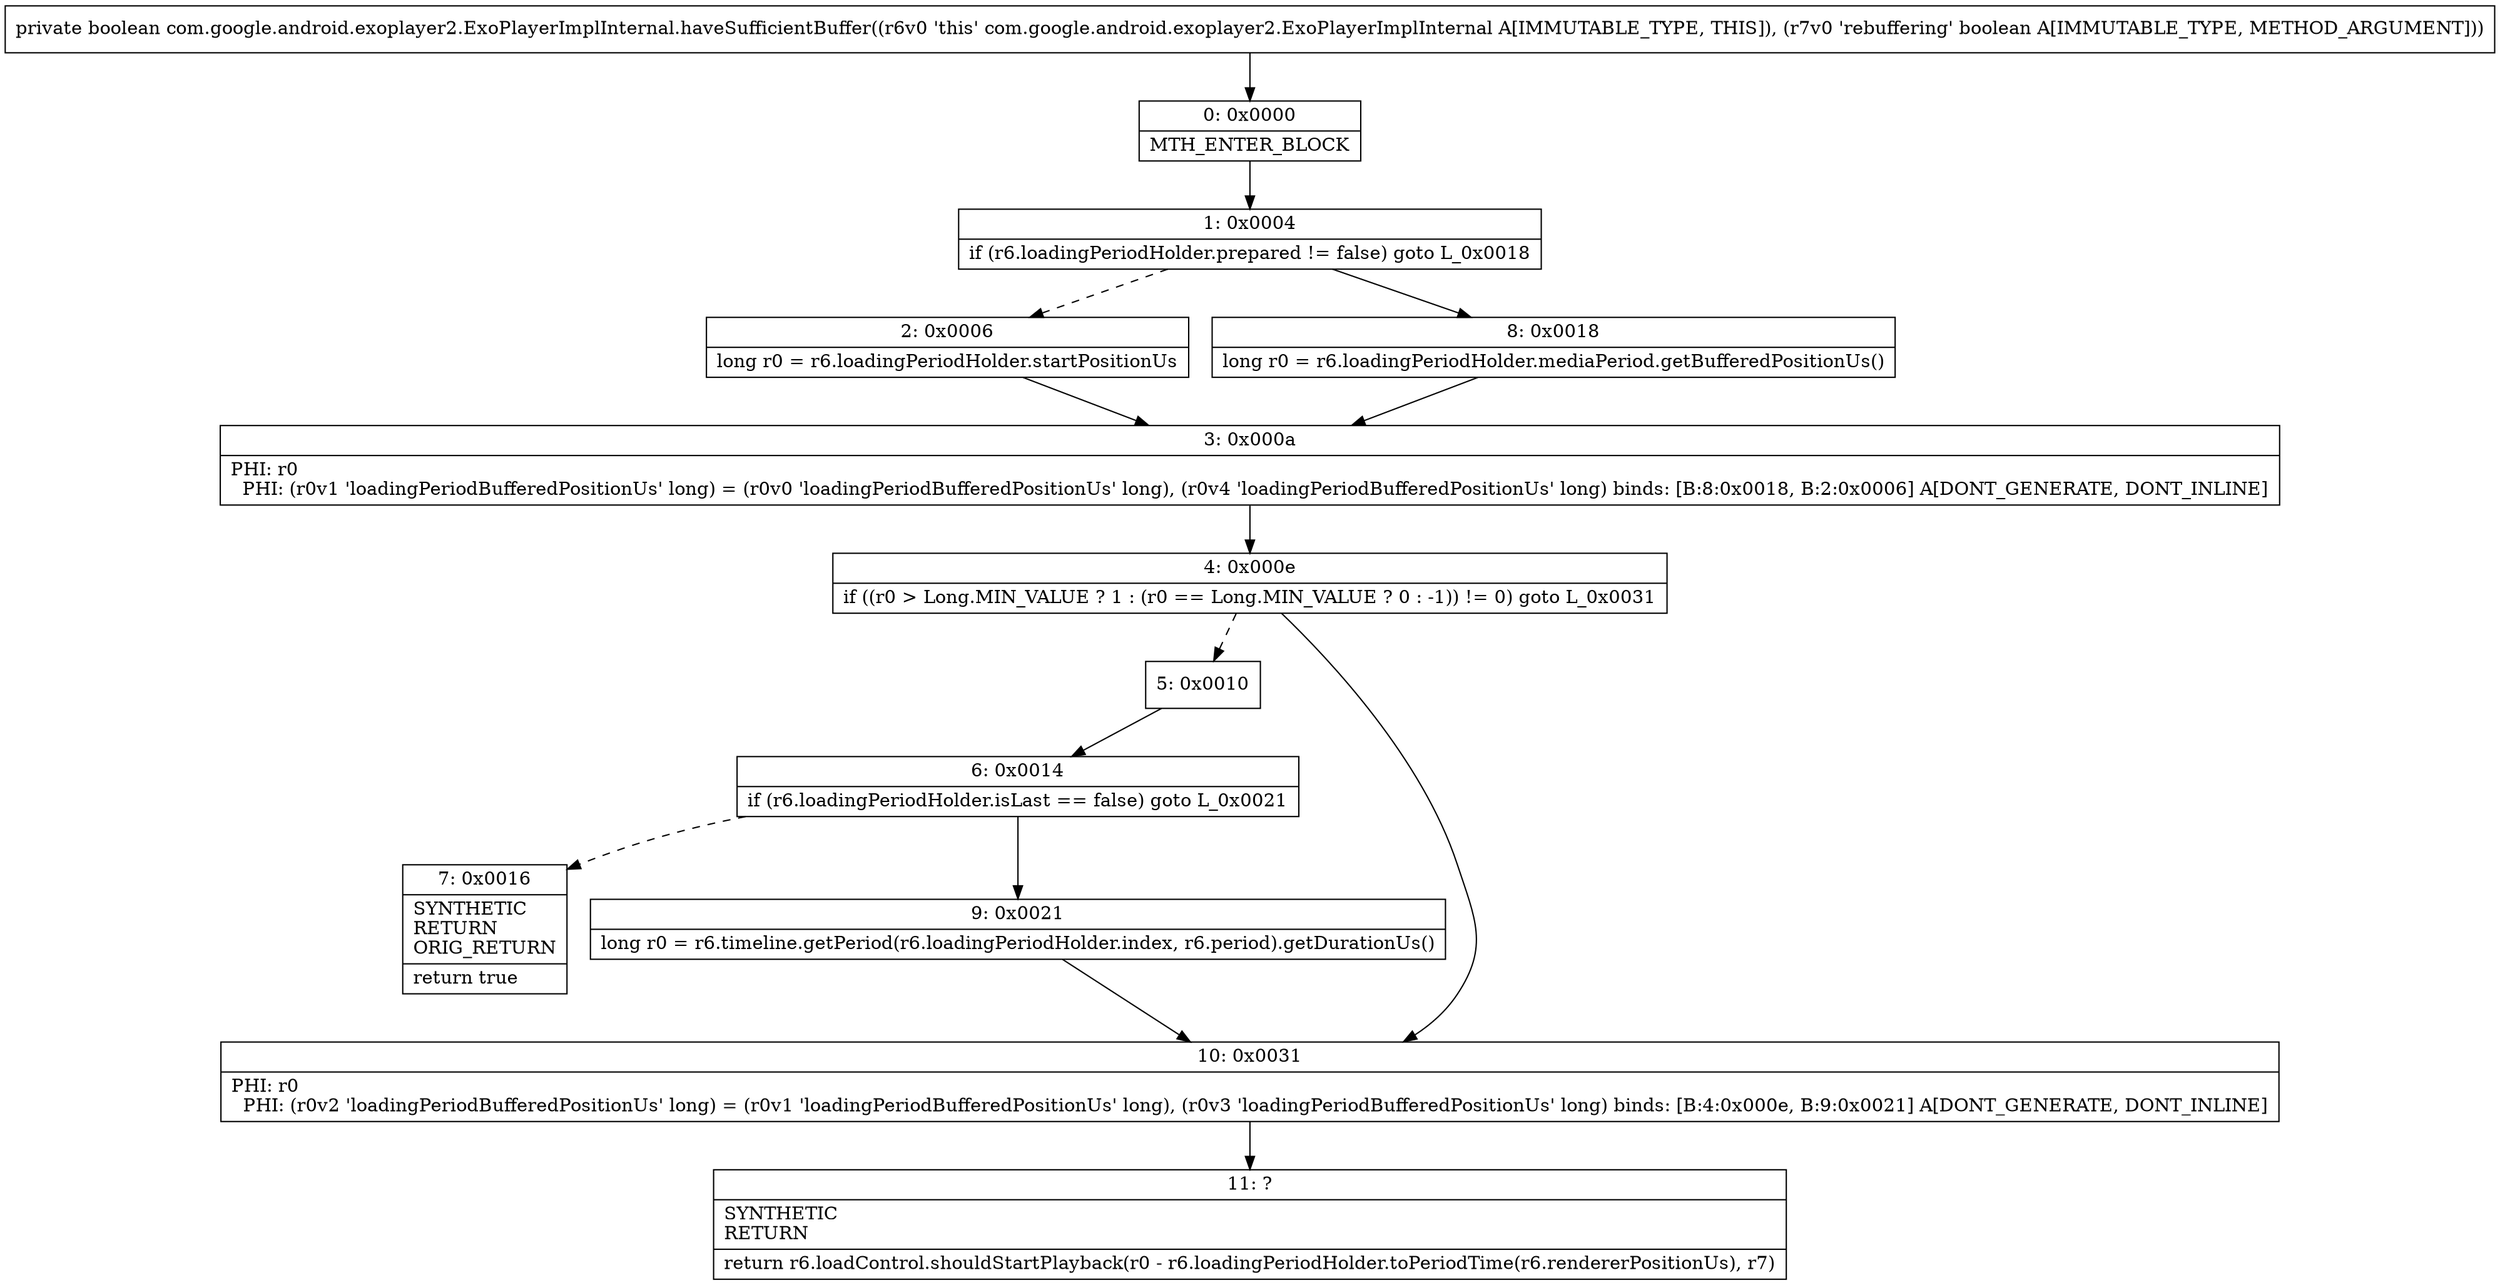 digraph "CFG forcom.google.android.exoplayer2.ExoPlayerImplInternal.haveSufficientBuffer(Z)Z" {
Node_0 [shape=record,label="{0\:\ 0x0000|MTH_ENTER_BLOCK\l}"];
Node_1 [shape=record,label="{1\:\ 0x0004|if (r6.loadingPeriodHolder.prepared != false) goto L_0x0018\l}"];
Node_2 [shape=record,label="{2\:\ 0x0006|long r0 = r6.loadingPeriodHolder.startPositionUs\l}"];
Node_3 [shape=record,label="{3\:\ 0x000a|PHI: r0 \l  PHI: (r0v1 'loadingPeriodBufferedPositionUs' long) = (r0v0 'loadingPeriodBufferedPositionUs' long), (r0v4 'loadingPeriodBufferedPositionUs' long) binds: [B:8:0x0018, B:2:0x0006] A[DONT_GENERATE, DONT_INLINE]\l}"];
Node_4 [shape=record,label="{4\:\ 0x000e|if ((r0 \> Long.MIN_VALUE ? 1 : (r0 == Long.MIN_VALUE ? 0 : \-1)) != 0) goto L_0x0031\l}"];
Node_5 [shape=record,label="{5\:\ 0x0010}"];
Node_6 [shape=record,label="{6\:\ 0x0014|if (r6.loadingPeriodHolder.isLast == false) goto L_0x0021\l}"];
Node_7 [shape=record,label="{7\:\ 0x0016|SYNTHETIC\lRETURN\lORIG_RETURN\l|return true\l}"];
Node_8 [shape=record,label="{8\:\ 0x0018|long r0 = r6.loadingPeriodHolder.mediaPeriod.getBufferedPositionUs()\l}"];
Node_9 [shape=record,label="{9\:\ 0x0021|long r0 = r6.timeline.getPeriod(r6.loadingPeriodHolder.index, r6.period).getDurationUs()\l}"];
Node_10 [shape=record,label="{10\:\ 0x0031|PHI: r0 \l  PHI: (r0v2 'loadingPeriodBufferedPositionUs' long) = (r0v1 'loadingPeriodBufferedPositionUs' long), (r0v3 'loadingPeriodBufferedPositionUs' long) binds: [B:4:0x000e, B:9:0x0021] A[DONT_GENERATE, DONT_INLINE]\l}"];
Node_11 [shape=record,label="{11\:\ ?|SYNTHETIC\lRETURN\l|return r6.loadControl.shouldStartPlayback(r0 \- r6.loadingPeriodHolder.toPeriodTime(r6.rendererPositionUs), r7)\l}"];
MethodNode[shape=record,label="{private boolean com.google.android.exoplayer2.ExoPlayerImplInternal.haveSufficientBuffer((r6v0 'this' com.google.android.exoplayer2.ExoPlayerImplInternal A[IMMUTABLE_TYPE, THIS]), (r7v0 'rebuffering' boolean A[IMMUTABLE_TYPE, METHOD_ARGUMENT])) }"];
MethodNode -> Node_0;
Node_0 -> Node_1;
Node_1 -> Node_2[style=dashed];
Node_1 -> Node_8;
Node_2 -> Node_3;
Node_3 -> Node_4;
Node_4 -> Node_5[style=dashed];
Node_4 -> Node_10;
Node_5 -> Node_6;
Node_6 -> Node_7[style=dashed];
Node_6 -> Node_9;
Node_8 -> Node_3;
Node_9 -> Node_10;
Node_10 -> Node_11;
}

